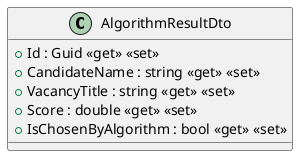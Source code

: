 @startuml
class AlgorithmResultDto {
    + Id : Guid <<get>> <<set>>
    + CandidateName : string <<get>> <<set>>
    + VacancyTitle : string <<get>> <<set>>
    + Score : double <<get>> <<set>>
    + IsChosenByAlgorithm : bool <<get>> <<set>>
}
@enduml
